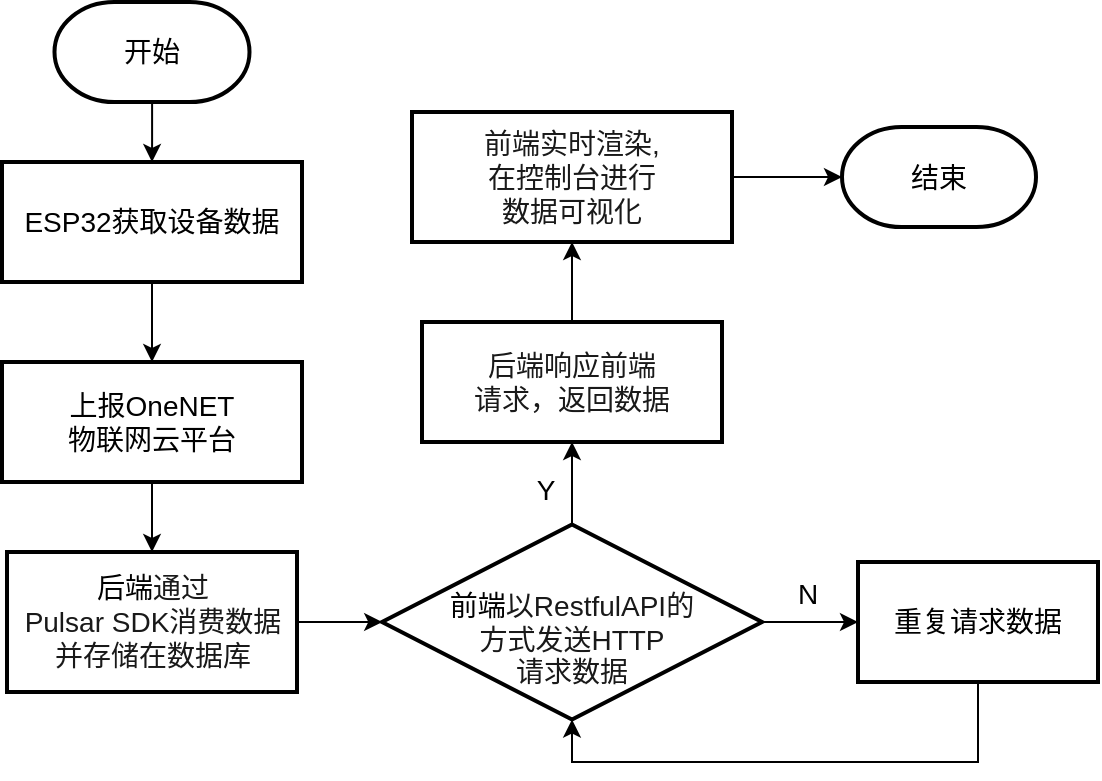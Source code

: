 <mxfile version="27.0.3">
  <diagram name="第 1 页" id="Ivtz1y3JbJTpl7jnr0I4">
    <mxGraphModel dx="1500" dy="826" grid="1" gridSize="10" guides="1" tooltips="1" connect="1" arrows="1" fold="1" page="1" pageScale="1" pageWidth="827" pageHeight="1169" math="0" shadow="0">
      <root>
        <mxCell id="0" />
        <mxCell id="1" parent="0" />
        <mxCell id="PWG7MVSQYjs1RkE0XGg9-1" value="" style="edgeStyle=orthogonalEdgeStyle;rounded=0;orthogonalLoop=1;jettySize=auto;html=1;labelBackgroundColor=none;fontColor=default;" parent="1" source="PWG7MVSQYjs1RkE0XGg9-2" target="PWG7MVSQYjs1RkE0XGg9-4" edge="1">
          <mxGeometry relative="1" as="geometry" />
        </mxCell>
        <mxCell id="PWG7MVSQYjs1RkE0XGg9-2" value="&lt;font style=&quot;font-size: 14px;&quot;&gt;开始&lt;/font&gt;" style="strokeWidth=2;html=1;shape=mxgraph.flowchart.terminator;whiteSpace=wrap;labelBackgroundColor=none;" parent="1" vertex="1">
          <mxGeometry x="156.25" y="210" width="97.5" height="50" as="geometry" />
        </mxCell>
        <mxCell id="PWG7MVSQYjs1RkE0XGg9-54" value="" style="edgeStyle=orthogonalEdgeStyle;rounded=0;orthogonalLoop=1;jettySize=auto;html=1;" parent="1" source="PWG7MVSQYjs1RkE0XGg9-4" target="PWG7MVSQYjs1RkE0XGg9-53" edge="1">
          <mxGeometry relative="1" as="geometry" />
        </mxCell>
        <mxCell id="PWG7MVSQYjs1RkE0XGg9-4" value="&lt;font style=&quot;font-size: 14px;&quot;&gt;ESP32获取设备数据&lt;/font&gt;" style="whiteSpace=wrap;html=1;strokeWidth=2;labelBackgroundColor=none;" parent="1" vertex="1">
          <mxGeometry x="130" y="290" width="150" height="60" as="geometry" />
        </mxCell>
        <mxCell id="PWG7MVSQYjs1RkE0XGg9-34" style="edgeStyle=orthogonalEdgeStyle;rounded=0;orthogonalLoop=1;jettySize=auto;html=1;exitX=0.5;exitY=1;exitDx=0;exitDy=0;" parent="1" edge="1">
          <mxGeometry relative="1" as="geometry">
            <mxPoint x="540" y="424" as="sourcePoint" />
            <mxPoint x="540" y="424" as="targetPoint" />
          </mxGeometry>
        </mxCell>
        <mxCell id="PWG7MVSQYjs1RkE0XGg9-60" value="" style="edgeStyle=orthogonalEdgeStyle;rounded=0;orthogonalLoop=1;jettySize=auto;html=1;" parent="1" source="PWG7MVSQYjs1RkE0XGg9-53" target="PWG7MVSQYjs1RkE0XGg9-59" edge="1">
          <mxGeometry relative="1" as="geometry" />
        </mxCell>
        <mxCell id="PWG7MVSQYjs1RkE0XGg9-53" value="&lt;font style=&quot;font-size: 14px;&quot;&gt;上报OneNET&lt;/font&gt;&lt;div&gt;&lt;font style=&quot;font-size: 14px;&quot;&gt;物联网云平台&lt;/font&gt;&lt;/div&gt;" style="whiteSpace=wrap;html=1;strokeWidth=2;labelBackgroundColor=none;" parent="1" vertex="1">
          <mxGeometry x="130" y="390" width="150" height="60" as="geometry" />
        </mxCell>
        <mxCell id="PWG7MVSQYjs1RkE0XGg9-62" value="" style="edgeStyle=orthogonalEdgeStyle;rounded=0;orthogonalLoop=1;jettySize=auto;html=1;" parent="1" source="PWG7MVSQYjs1RkE0XGg9-59" target="PWG7MVSQYjs1RkE0XGg9-61" edge="1">
          <mxGeometry relative="1" as="geometry" />
        </mxCell>
        <mxCell id="PWG7MVSQYjs1RkE0XGg9-59" value="&lt;font style=&quot;font-size: 14px;&quot; face=&quot;Helvetica&quot;&gt;后端&lt;span style=&quot;white-space-collapse: preserve; color: rgba(0, 0, 0, 0.9); text-align: left; background-color: rgb(255, 255, 255);&quot;&gt;通过&lt;/span&gt;&lt;/font&gt;&lt;div&gt;&lt;span style=&quot;color: rgba(0, 0, 0, 0.9); text-align: left; white-space-collapse: preserve; background-color: rgb(255, 255, 255);&quot;&gt;&lt;font style=&quot;font-size: 14px;&quot; face=&quot;Helvetica&quot;&gt;Pulsar SDK消费数据&lt;/font&gt;&lt;/span&gt;&lt;/div&gt;&lt;div&gt;&lt;span style=&quot;color: rgba(0, 0, 0, 0.9); text-align: left; white-space-collapse: preserve; background-color: rgb(255, 255, 255);&quot;&gt;&lt;font style=&quot;font-size: 14px;&quot; face=&quot;Helvetica&quot;&gt;并存储在数据库&lt;/font&gt;&lt;/span&gt;&lt;/div&gt;" style="whiteSpace=wrap;html=1;strokeWidth=2;labelBackgroundColor=none;" parent="1" vertex="1">
          <mxGeometry x="132.5" y="485" width="145" height="70" as="geometry" />
        </mxCell>
        <mxCell id="PWG7MVSQYjs1RkE0XGg9-64" value="" style="edgeStyle=orthogonalEdgeStyle;rounded=0;orthogonalLoop=1;jettySize=auto;html=1;" parent="1" source="PWG7MVSQYjs1RkE0XGg9-61" target="PWG7MVSQYjs1RkE0XGg9-63" edge="1">
          <mxGeometry relative="1" as="geometry" />
        </mxCell>
        <mxCell id="PWG7MVSQYjs1RkE0XGg9-71" value="" style="edgeStyle=orthogonalEdgeStyle;rounded=0;orthogonalLoop=1;jettySize=auto;html=1;" parent="1" source="PWG7MVSQYjs1RkE0XGg9-61" target="PWG7MVSQYjs1RkE0XGg9-70" edge="1">
          <mxGeometry relative="1" as="geometry" />
        </mxCell>
        <mxCell id="PWG7MVSQYjs1RkE0XGg9-61" value="&lt;div&gt;&lt;span style=&quot;background-color: transparent; color: light-dark(rgb(0, 0, 0), rgb(255, 255, 255));&quot;&gt;&lt;font style=&quot;font-size: 14px;&quot;&gt;&lt;br&gt;&lt;/font&gt;&lt;/span&gt;&lt;/div&gt;&lt;div&gt;&lt;font style=&quot;font-size: 14px;&quot;&gt;&lt;span style=&quot;background-color: transparent; color: light-dark(rgb(0, 0, 0), rgb(255, 255, 255));&quot;&gt;前端&lt;/span&gt;&lt;span style=&quot;white-space-collapse: preserve; color: rgba(0, 0, 0, 0.9); text-align: left; background-color: rgb(255, 255, 255);&quot;&gt;以&lt;/span&gt;&lt;span style=&quot;white-space-collapse: preserve; color: rgba(0, 0, 0, 0.9); text-align: left; background-color: rgb(255, 255, 255);&quot;&gt;&lt;font face=&quot;Helvetica&quot;&gt;RestfulAPI&lt;/font&gt;&lt;/span&gt;&lt;span style=&quot;white-space-collapse: preserve; color: rgba(0, 0, 0, 0.9); text-align: left; background-color: rgb(255, 255, 255);&quot;&gt;的&lt;/span&gt;&lt;/font&gt;&lt;/div&gt;&lt;div&gt;&lt;font style=&quot;font-size: 14px;&quot;&gt;&lt;span style=&quot;color: rgba(0, 0, 0, 0.9); text-align: left; white-space-collapse: preserve; background-color: rgb(255, 255, 255);&quot;&gt;方式发送&lt;/span&gt;&lt;span style=&quot;color: rgba(0, 0, 0, 0.9); text-align: left; white-space-collapse: preserve; background-color: rgb(255, 255, 255);&quot;&gt;&lt;font face=&quot;Helvetica&quot;&gt;HTTP&lt;/font&gt;&lt;/span&gt;&lt;/font&gt;&lt;/div&gt;&lt;div&gt;&lt;font style=&quot;font-size: 14px;&quot;&gt;&lt;font style=&quot;&quot;&gt;&lt;span style=&quot;color: rgba(0, 0, 0, 0.9); text-align: left; white-space-collapse: preserve; background-color: rgb(255, 255, 255);&quot;&gt;请求&lt;/span&gt;&lt;/font&gt;&lt;span style=&quot;background-color: light-dark(rgb(255, 255, 255), rgb(18, 18, 18)); color: light-dark(rgba(0, 0, 0, 0.9), rgb(237, 237, 237)); text-align: left; white-space-collapse: preserve;&quot;&gt;数据&lt;/span&gt;&lt;/font&gt;&lt;/div&gt;" style="rhombus;whiteSpace=wrap;html=1;strokeWidth=2;labelBackgroundColor=none;" parent="1" vertex="1">
          <mxGeometry x="320" y="471.25" width="190" height="97.5" as="geometry" />
        </mxCell>
        <mxCell id="PWG7MVSQYjs1RkE0XGg9-66" value="" style="edgeStyle=orthogonalEdgeStyle;rounded=0;orthogonalLoop=1;jettySize=auto;html=1;" parent="1" source="PWG7MVSQYjs1RkE0XGg9-63" target="PWG7MVSQYjs1RkE0XGg9-65" edge="1">
          <mxGeometry relative="1" as="geometry" />
        </mxCell>
        <mxCell id="PWG7MVSQYjs1RkE0XGg9-63" value="&lt;span style=&quot;color: rgba(0, 0, 0, 0.9); text-align: left; white-space-collapse: preserve; background-color: rgb(255, 255, 255);&quot;&gt;&lt;font face=&quot;Helvetica&quot; style=&quot;font-size: 14px;&quot;&gt;后端响应前端&lt;/font&gt;&lt;/span&gt;&lt;div&gt;&lt;span style=&quot;color: rgba(0, 0, 0, 0.9); text-align: left; white-space-collapse: preserve; background-color: rgb(255, 255, 255);&quot;&gt;&lt;font face=&quot;Helvetica&quot; style=&quot;font-size: 14px;&quot;&gt;请求，返回数据&lt;/font&gt;&lt;/span&gt;&lt;/div&gt;" style="whiteSpace=wrap;html=1;strokeWidth=2;labelBackgroundColor=none;" parent="1" vertex="1">
          <mxGeometry x="340" y="370" width="150" height="60" as="geometry" />
        </mxCell>
        <mxCell id="PWG7MVSQYjs1RkE0XGg9-77" value="" style="edgeStyle=orthogonalEdgeStyle;rounded=0;orthogonalLoop=1;jettySize=auto;html=1;" parent="1" source="PWG7MVSQYjs1RkE0XGg9-65" target="PWG7MVSQYjs1RkE0XGg9-69" edge="1">
          <mxGeometry relative="1" as="geometry" />
        </mxCell>
        <mxCell id="PWG7MVSQYjs1RkE0XGg9-65" value="&lt;font style=&quot;font-size: 14px;&quot;&gt;&lt;span style=&quot;white-space-collapse: preserve; color: rgba(0, 0, 0, 0.9); text-align: left; background-color: rgb(255, 255, 255);&quot;&gt;&lt;font face=&quot;Helvetica&quot; style=&quot;&quot;&gt;前端&lt;/font&gt;&lt;/span&gt;&lt;span style=&quot;white-space-collapse: preserve; color: rgba(0, 0, 0, 0.9); text-align: left; background-color: rgb(255, 255, 255);&quot;&gt;实时渲染,&lt;/span&gt;&lt;/font&gt;&lt;div&gt;&lt;span style=&quot;white-space-collapse: preserve; background-color: rgb(255, 255, 255); color: rgba(0, 0, 0, 0.9); text-align: left;&quot;&gt;&lt;font style=&quot;font-size: 14px;&quot;&gt;在控制台进行&lt;/font&gt;&lt;/span&gt;&lt;/div&gt;&lt;div&gt;&lt;span style=&quot;white-space-collapse: preserve; background-color: rgb(255, 255, 255); color: rgba(0, 0, 0, 0.9); text-align: left;&quot;&gt;&lt;font style=&quot;font-size: 14px;&quot;&gt;数据可视化&lt;/font&gt;&lt;/span&gt;&lt;/div&gt;" style="whiteSpace=wrap;html=1;strokeWidth=2;labelBackgroundColor=none;" parent="1" vertex="1">
          <mxGeometry x="335" y="265" width="160" height="65" as="geometry" />
        </mxCell>
        <mxCell id="PWG7MVSQYjs1RkE0XGg9-69" value="&lt;font style=&quot;font-size: 14px;&quot;&gt;结束&lt;/font&gt;" style="strokeWidth=2;html=1;shape=mxgraph.flowchart.terminator;whiteSpace=wrap;" parent="1" vertex="1">
          <mxGeometry x="550" y="272.5" width="97" height="50" as="geometry" />
        </mxCell>
        <mxCell id="PWG7MVSQYjs1RkE0XGg9-79" value="" style="edgeStyle=orthogonalEdgeStyle;rounded=0;orthogonalLoop=1;jettySize=auto;html=1;" parent="1" source="PWG7MVSQYjs1RkE0XGg9-70" edge="1">
          <mxGeometry relative="1" as="geometry">
            <mxPoint x="415" y="568.75" as="targetPoint" />
            <Array as="points">
              <mxPoint x="618" y="590" />
              <mxPoint x="415" y="590" />
            </Array>
          </mxGeometry>
        </mxCell>
        <mxCell id="PWG7MVSQYjs1RkE0XGg9-70" value="&lt;font style=&quot;font-size: 14px;&quot;&gt;重复请求数据&lt;/font&gt;" style="whiteSpace=wrap;html=1;strokeWidth=2;labelBackgroundColor=none;" parent="1" vertex="1">
          <mxGeometry x="558" y="490" width="120" height="60" as="geometry" />
        </mxCell>
        <mxCell id="PWG7MVSQYjs1RkE0XGg9-74" value="&lt;font style=&quot;font-size: 14px;&quot;&gt;N&lt;/font&gt;" style="text;html=1;align=center;verticalAlign=middle;whiteSpace=wrap;rounded=0;" parent="1" vertex="1">
          <mxGeometry x="503" y="491" width="60" height="30" as="geometry" />
        </mxCell>
        <mxCell id="PWG7MVSQYjs1RkE0XGg9-75" value="&lt;font style=&quot;font-size: 14px;&quot;&gt;Y&lt;/font&gt;" style="text;html=1;align=center;verticalAlign=middle;whiteSpace=wrap;rounded=0;" parent="1" vertex="1">
          <mxGeometry x="372" y="439" width="60" height="30" as="geometry" />
        </mxCell>
      </root>
    </mxGraphModel>
  </diagram>
</mxfile>
